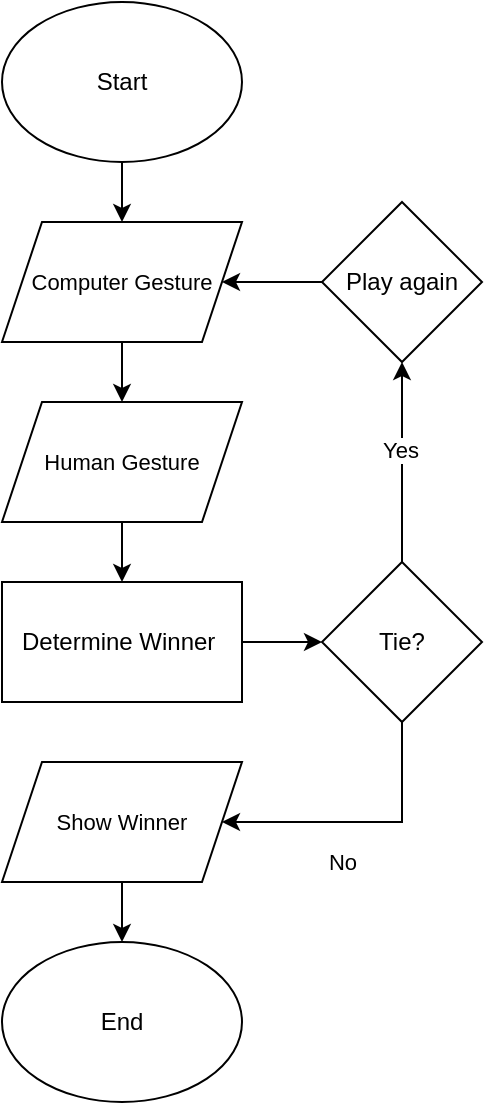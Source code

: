 <mxfile version="24.0.1" type="github">
  <diagram id="C5RBs43oDa-KdzZeNtuy" name="Page-1">
    <mxGraphModel dx="1186" dy="571" grid="1" gridSize="10" guides="1" tooltips="1" connect="1" arrows="1" fold="1" page="1" pageScale="1" pageWidth="827" pageHeight="1169" math="0" shadow="0">
      <root>
        <mxCell id="WIyWlLk6GJQsqaUBKTNV-0" />
        <mxCell id="WIyWlLk6GJQsqaUBKTNV-1" parent="WIyWlLk6GJQsqaUBKTNV-0" />
        <mxCell id="YIzmQOWCm285_rni6knF-16" value="" style="edgeStyle=orthogonalEdgeStyle;rounded=0;orthogonalLoop=1;jettySize=auto;html=1;" parent="WIyWlLk6GJQsqaUBKTNV-1" source="YIzmQOWCm285_rni6knF-4" target="YIzmQOWCm285_rni6knF-6" edge="1">
          <mxGeometry relative="1" as="geometry" />
        </mxCell>
        <mxCell id="YIzmQOWCm285_rni6knF-4" value="Start" style="ellipse;whiteSpace=wrap;html=1;" parent="WIyWlLk6GJQsqaUBKTNV-1" vertex="1">
          <mxGeometry x="160" y="40" width="120" height="80" as="geometry" />
        </mxCell>
        <mxCell id="YIzmQOWCm285_rni6knF-5" value="End" style="ellipse;whiteSpace=wrap;html=1;" parent="WIyWlLk6GJQsqaUBKTNV-1" vertex="1">
          <mxGeometry x="160" y="510" width="120" height="80" as="geometry" />
        </mxCell>
        <mxCell id="YIzmQOWCm285_rni6knF-8" value="" style="edgeStyle=orthogonalEdgeStyle;rounded=0;orthogonalLoop=1;jettySize=auto;html=1;" parent="WIyWlLk6GJQsqaUBKTNV-1" source="YIzmQOWCm285_rni6knF-6" target="YIzmQOWCm285_rni6knF-7" edge="1">
          <mxGeometry relative="1" as="geometry" />
        </mxCell>
        <mxCell id="YIzmQOWCm285_rni6knF-6" value="&lt;font style=&quot;font-size: 11px;&quot;&gt;Computer Gesture&lt;/font&gt;" style="shape=parallelogram;perimeter=parallelogramPerimeter;whiteSpace=wrap;html=1;fixedSize=1;" parent="WIyWlLk6GJQsqaUBKTNV-1" vertex="1">
          <mxGeometry x="160" y="150" width="120" height="60" as="geometry" />
        </mxCell>
        <mxCell id="YIzmQOWCm285_rni6knF-10" value="" style="edgeStyle=orthogonalEdgeStyle;rounded=0;orthogonalLoop=1;jettySize=auto;html=1;" parent="WIyWlLk6GJQsqaUBKTNV-1" source="YIzmQOWCm285_rni6knF-7" target="YIzmQOWCm285_rni6knF-9" edge="1">
          <mxGeometry relative="1" as="geometry" />
        </mxCell>
        <mxCell id="YIzmQOWCm285_rni6knF-7" value="&lt;font style=&quot;font-size: 11px;&quot;&gt;Human Gesture&lt;/font&gt;" style="shape=parallelogram;perimeter=parallelogramPerimeter;whiteSpace=wrap;html=1;fixedSize=1;" parent="WIyWlLk6GJQsqaUBKTNV-1" vertex="1">
          <mxGeometry x="160" y="240" width="120" height="60" as="geometry" />
        </mxCell>
        <mxCell id="YIzmQOWCm285_rni6knF-38" value="" style="edgeStyle=orthogonalEdgeStyle;rounded=0;orthogonalLoop=1;jettySize=auto;html=1;" parent="WIyWlLk6GJQsqaUBKTNV-1" source="YIzmQOWCm285_rni6knF-9" target="YIzmQOWCm285_rni6knF-19" edge="1">
          <mxGeometry relative="1" as="geometry" />
        </mxCell>
        <mxCell id="YIzmQOWCm285_rni6knF-9" value="Determine Winner&amp;nbsp;" style="rounded=0;whiteSpace=wrap;html=1;" parent="WIyWlLk6GJQsqaUBKTNV-1" vertex="1">
          <mxGeometry x="160" y="330" width="120" height="60" as="geometry" />
        </mxCell>
        <mxCell id="YIzmQOWCm285_rni6knF-25" value="" style="edgeStyle=orthogonalEdgeStyle;rounded=0;orthogonalLoop=1;jettySize=auto;html=1;entryX=0.5;entryY=1;entryDx=0;entryDy=0;" parent="WIyWlLk6GJQsqaUBKTNV-1" source="YIzmQOWCm285_rni6knF-19" target="YIzmQOWCm285_rni6knF-32" edge="1">
          <mxGeometry relative="1" as="geometry">
            <mxPoint x="340" y="460" as="targetPoint" />
          </mxGeometry>
        </mxCell>
        <mxCell id="YIzmQOWCm285_rni6knF-31" value="Yes" style="edgeLabel;html=1;align=center;verticalAlign=middle;resizable=0;points=[];" parent="YIzmQOWCm285_rni6knF-25" vertex="1" connectable="0">
          <mxGeometry x="0.132" y="1" relative="1" as="geometry">
            <mxPoint as="offset" />
          </mxGeometry>
        </mxCell>
        <mxCell id="YIzmQOWCm285_rni6knF-36" value="" style="edgeStyle=orthogonalEdgeStyle;rounded=0;orthogonalLoop=1;jettySize=auto;html=1;entryX=1;entryY=0.5;entryDx=0;entryDy=0;" parent="WIyWlLk6GJQsqaUBKTNV-1" source="YIzmQOWCm285_rni6knF-19" target="YIzmQOWCm285_rni6knF-28" edge="1">
          <mxGeometry relative="1" as="geometry">
            <Array as="points">
              <mxPoint x="360" y="450" />
            </Array>
          </mxGeometry>
        </mxCell>
        <mxCell id="YIzmQOWCm285_rni6knF-37" value="No" style="edgeLabel;html=1;align=center;verticalAlign=middle;resizable=0;points=[];" parent="YIzmQOWCm285_rni6knF-36" vertex="1" connectable="0">
          <mxGeometry x="-0.041" y="-2" relative="1" as="geometry">
            <mxPoint x="-13" y="22" as="offset" />
          </mxGeometry>
        </mxCell>
        <mxCell id="YIzmQOWCm285_rni6knF-19" value="Tie?" style="rhombus;whiteSpace=wrap;html=1;" parent="WIyWlLk6GJQsqaUBKTNV-1" vertex="1">
          <mxGeometry x="320" y="320" width="80" height="80" as="geometry" />
        </mxCell>
        <mxCell id="YIzmQOWCm285_rni6knF-39" value="" style="edgeStyle=orthogonalEdgeStyle;rounded=0;orthogonalLoop=1;jettySize=auto;html=1;" parent="WIyWlLk6GJQsqaUBKTNV-1" source="YIzmQOWCm285_rni6knF-28" target="YIzmQOWCm285_rni6knF-5" edge="1">
          <mxGeometry relative="1" as="geometry" />
        </mxCell>
        <mxCell id="YIzmQOWCm285_rni6knF-28" value="&lt;font style=&quot;font-size: 11px;&quot;&gt;Show Winner&lt;/font&gt;" style="shape=parallelogram;perimeter=parallelogramPerimeter;whiteSpace=wrap;html=1;fixedSize=1;" parent="WIyWlLk6GJQsqaUBKTNV-1" vertex="1">
          <mxGeometry x="160" y="420" width="120" height="60" as="geometry" />
        </mxCell>
        <mxCell id="YIzmQOWCm285_rni6knF-33" value="" style="edgeStyle=orthogonalEdgeStyle;rounded=0;orthogonalLoop=1;jettySize=auto;html=1;" parent="WIyWlLk6GJQsqaUBKTNV-1" source="YIzmQOWCm285_rni6knF-32" target="YIzmQOWCm285_rni6knF-6" edge="1">
          <mxGeometry relative="1" as="geometry" />
        </mxCell>
        <mxCell id="YIzmQOWCm285_rni6knF-32" value="Play again" style="rhombus;whiteSpace=wrap;html=1;" parent="WIyWlLk6GJQsqaUBKTNV-1" vertex="1">
          <mxGeometry x="320" y="140" width="80" height="80" as="geometry" />
        </mxCell>
      </root>
    </mxGraphModel>
  </diagram>
</mxfile>
